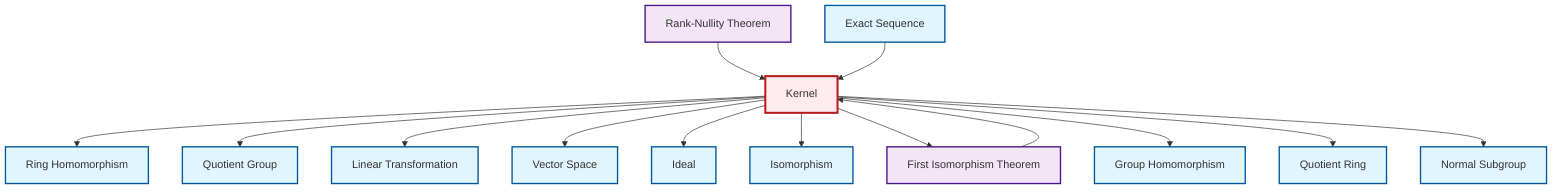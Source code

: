 graph TD
    classDef definition fill:#e1f5fe,stroke:#01579b,stroke-width:2px
    classDef theorem fill:#f3e5f5,stroke:#4a148c,stroke-width:2px
    classDef axiom fill:#fff3e0,stroke:#e65100,stroke-width:2px
    classDef example fill:#e8f5e9,stroke:#1b5e20,stroke-width:2px
    classDef current fill:#ffebee,stroke:#b71c1c,stroke-width:3px
    def-exact-sequence["Exact Sequence"]:::definition
    def-normal-subgroup["Normal Subgroup"]:::definition
    def-vector-space["Vector Space"]:::definition
    def-ideal["Ideal"]:::definition
    def-ring-homomorphism["Ring Homomorphism"]:::definition
    def-isomorphism["Isomorphism"]:::definition
    def-kernel["Kernel"]:::definition
    def-homomorphism["Group Homomorphism"]:::definition
    def-quotient-ring["Quotient Ring"]:::definition
    thm-first-isomorphism["First Isomorphism Theorem"]:::theorem
    thm-rank-nullity["Rank-Nullity Theorem"]:::theorem
    def-linear-transformation["Linear Transformation"]:::definition
    def-quotient-group["Quotient Group"]:::definition
    def-kernel --> def-ring-homomorphism
    def-kernel --> def-quotient-group
    def-kernel --> def-linear-transformation
    def-kernel --> def-vector-space
    thm-rank-nullity --> def-kernel
    def-kernel --> def-ideal
    def-kernel --> def-isomorphism
    thm-first-isomorphism --> def-kernel
    def-kernel --> thm-first-isomorphism
    def-exact-sequence --> def-kernel
    def-kernel --> def-homomorphism
    def-kernel --> def-quotient-ring
    def-kernel --> def-normal-subgroup
    class def-kernel current